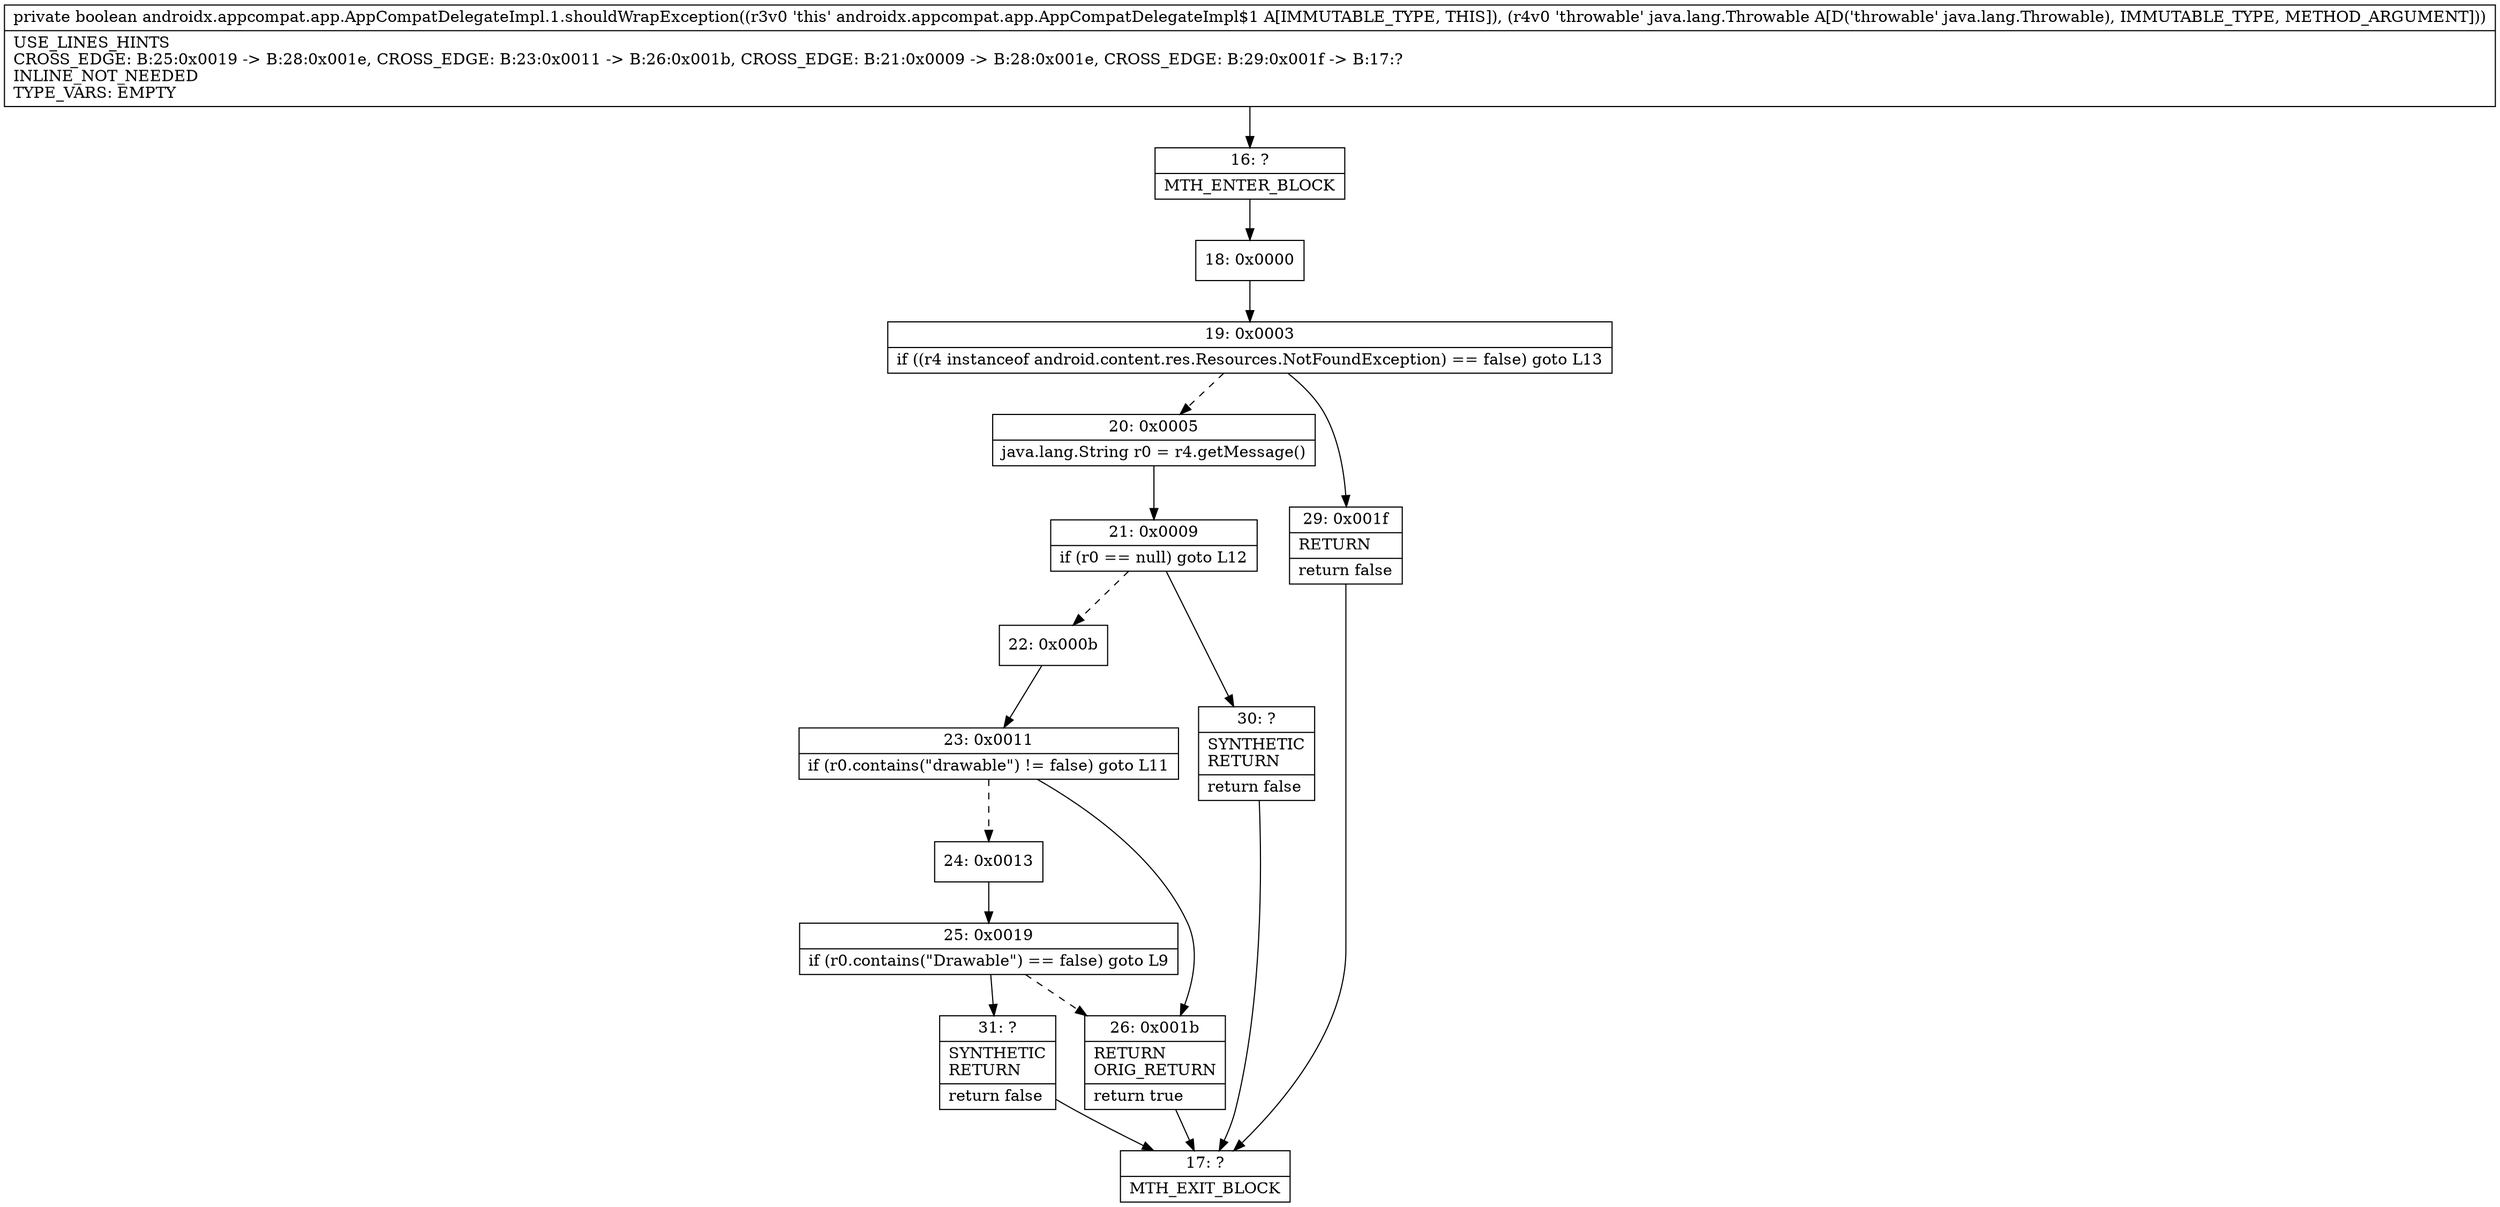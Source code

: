 digraph "CFG forandroidx.appcompat.app.AppCompatDelegateImpl.1.shouldWrapException(Ljava\/lang\/Throwable;)Z" {
Node_16 [shape=record,label="{16\:\ ?|MTH_ENTER_BLOCK\l}"];
Node_18 [shape=record,label="{18\:\ 0x0000}"];
Node_19 [shape=record,label="{19\:\ 0x0003|if ((r4 instanceof android.content.res.Resources.NotFoundException) == false) goto L13\l}"];
Node_20 [shape=record,label="{20\:\ 0x0005|java.lang.String r0 = r4.getMessage()\l}"];
Node_21 [shape=record,label="{21\:\ 0x0009|if (r0 == null) goto L12\l}"];
Node_22 [shape=record,label="{22\:\ 0x000b}"];
Node_23 [shape=record,label="{23\:\ 0x0011|if (r0.contains(\"drawable\") != false) goto L11\l}"];
Node_24 [shape=record,label="{24\:\ 0x0013}"];
Node_25 [shape=record,label="{25\:\ 0x0019|if (r0.contains(\"Drawable\") == false) goto L9\l}"];
Node_31 [shape=record,label="{31\:\ ?|SYNTHETIC\lRETURN\l|return false\l}"];
Node_17 [shape=record,label="{17\:\ ?|MTH_EXIT_BLOCK\l}"];
Node_26 [shape=record,label="{26\:\ 0x001b|RETURN\lORIG_RETURN\l|return true\l}"];
Node_30 [shape=record,label="{30\:\ ?|SYNTHETIC\lRETURN\l|return false\l}"];
Node_29 [shape=record,label="{29\:\ 0x001f|RETURN\l|return false\l}"];
MethodNode[shape=record,label="{private boolean androidx.appcompat.app.AppCompatDelegateImpl.1.shouldWrapException((r3v0 'this' androidx.appcompat.app.AppCompatDelegateImpl$1 A[IMMUTABLE_TYPE, THIS]), (r4v0 'throwable' java.lang.Throwable A[D('throwable' java.lang.Throwable), IMMUTABLE_TYPE, METHOD_ARGUMENT]))  | USE_LINES_HINTS\lCROSS_EDGE: B:25:0x0019 \-\> B:28:0x001e, CROSS_EDGE: B:23:0x0011 \-\> B:26:0x001b, CROSS_EDGE: B:21:0x0009 \-\> B:28:0x001e, CROSS_EDGE: B:29:0x001f \-\> B:17:?\lINLINE_NOT_NEEDED\lTYPE_VARS: EMPTY\l}"];
MethodNode -> Node_16;Node_16 -> Node_18;
Node_18 -> Node_19;
Node_19 -> Node_20[style=dashed];
Node_19 -> Node_29;
Node_20 -> Node_21;
Node_21 -> Node_22[style=dashed];
Node_21 -> Node_30;
Node_22 -> Node_23;
Node_23 -> Node_24[style=dashed];
Node_23 -> Node_26;
Node_24 -> Node_25;
Node_25 -> Node_26[style=dashed];
Node_25 -> Node_31;
Node_31 -> Node_17;
Node_26 -> Node_17;
Node_30 -> Node_17;
Node_29 -> Node_17;
}

